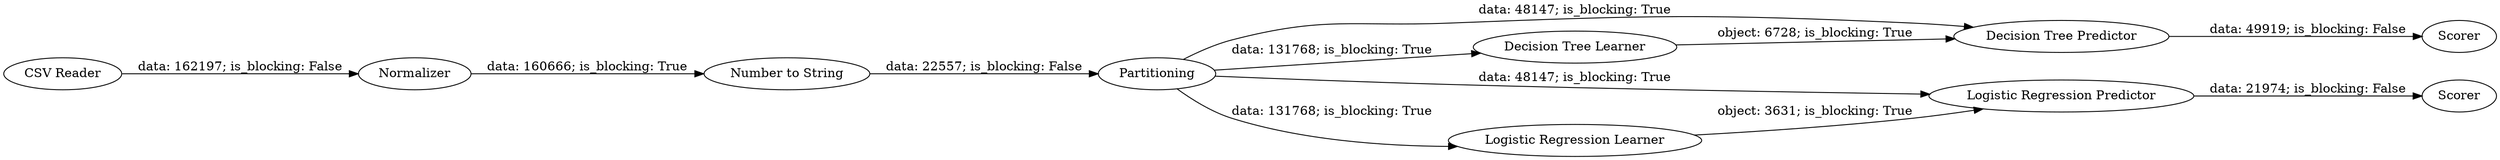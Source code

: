digraph {
	"-4554432108621430100_10" [label="Decision Tree Predictor"]
	"-4554432108621430100_9" [label=Scorer]
	"-4554432108621430100_5" [label=Normalizer]
	"-4554432108621430100_3" [label="Logistic Regression Learner"]
	"-4554432108621430100_2" [label=Partitioning]
	"-4554432108621430100_11" [label=Scorer]
	"-4554432108621430100_6" [label="Decision Tree Learner"]
	"-4554432108621430100_8" [label="Number to String"]
	"-4554432108621430100_4" [label="Logistic Regression Predictor"]
	"-4554432108621430100_7" [label="CSV Reader"]
	"-4554432108621430100_8" -> "-4554432108621430100_2" [label="data: 22557; is_blocking: False"]
	"-4554432108621430100_7" -> "-4554432108621430100_5" [label="data: 162197; is_blocking: False"]
	"-4554432108621430100_2" -> "-4554432108621430100_6" [label="data: 131768; is_blocking: True"]
	"-4554432108621430100_2" -> "-4554432108621430100_10" [label="data: 48147; is_blocking: True"]
	"-4554432108621430100_2" -> "-4554432108621430100_4" [label="data: 48147; is_blocking: True"]
	"-4554432108621430100_6" -> "-4554432108621430100_10" [label="object: 6728; is_blocking: True"]
	"-4554432108621430100_10" -> "-4554432108621430100_11" [label="data: 49919; is_blocking: False"]
	"-4554432108621430100_3" -> "-4554432108621430100_4" [label="object: 3631; is_blocking: True"]
	"-4554432108621430100_2" -> "-4554432108621430100_3" [label="data: 131768; is_blocking: True"]
	"-4554432108621430100_5" -> "-4554432108621430100_8" [label="data: 160666; is_blocking: True"]
	"-4554432108621430100_4" -> "-4554432108621430100_9" [label="data: 21974; is_blocking: False"]
	rankdir=LR
}
